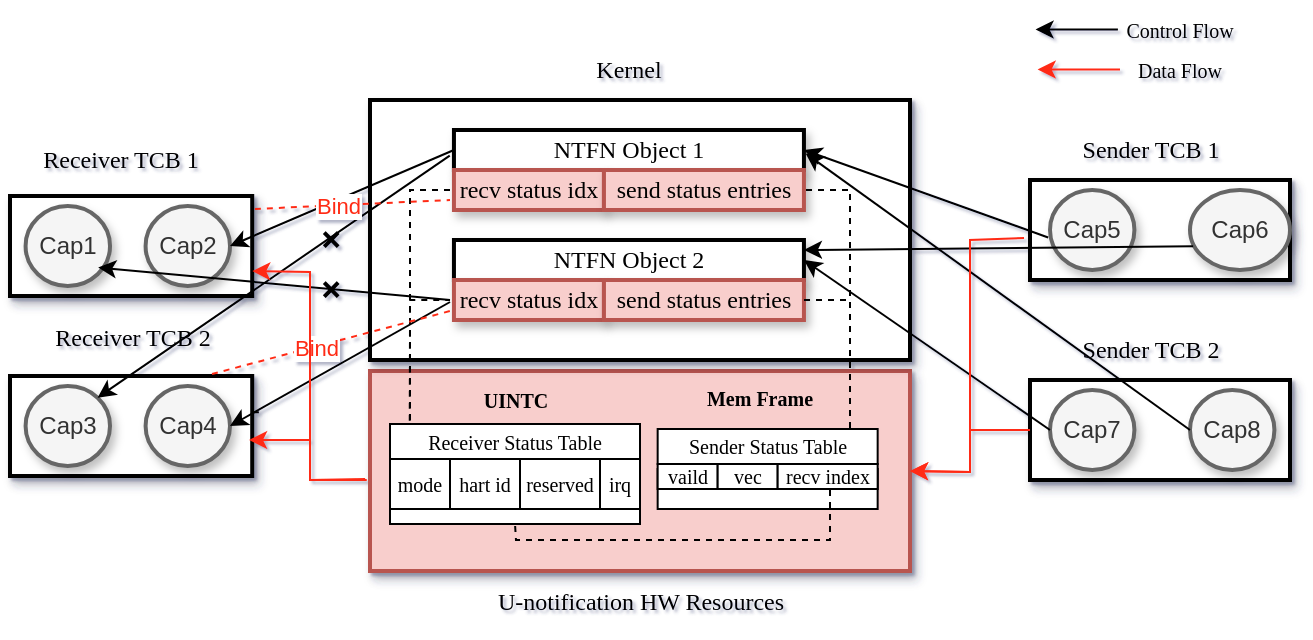 <mxfile version="24.5.4" type="device">
  <diagram name="第 1 页" id="HJdR2ewPqc4SO0az2n2Y">
    <mxGraphModel dx="1013" dy="-3555" grid="1" gridSize="10" guides="1" tooltips="1" connect="1" arrows="1" fold="1" page="1" pageScale="1" pageWidth="1169" pageHeight="827" background="#ffffff" math="0" shadow="1">
      <root>
        <mxCell id="0" />
        <mxCell id="1" parent="0" />
        <mxCell id="GvMlZpde7TIw5qn_bpTM-24" value="" style="rounded=0;whiteSpace=wrap;html=1;shadow=1;strokeColor=#b85450;strokeWidth=2;align=center;verticalAlign=middle;fontFamily=Helvetica;fontSize=12;fillColor=#f8cecc;" vertex="1" parent="1">
          <mxGeometry x="445" y="4535.5" width="270" height="100" as="geometry" />
        </mxCell>
        <mxCell id="5esAhb2ek6Sp2g6TOVw1-1" value="" style="rounded=0;whiteSpace=wrap;html=1;strokeWidth=2;container=0;shadow=1;" parent="1" vertex="1">
          <mxGeometry x="445" y="4400" width="270" height="130" as="geometry" />
        </mxCell>
        <mxCell id="5esAhb2ek6Sp2g6TOVw1-2" value="&lt;font face=&quot;Times New Roman&quot;&gt;NTFN Object 1&lt;/font&gt;" style="rounded=0;whiteSpace=wrap;html=1;strokeWidth=2;container=0;shadow=1;" parent="1" vertex="1">
          <mxGeometry x="486.97" y="4415" width="175" height="20" as="geometry" />
        </mxCell>
        <mxCell id="5esAhb2ek6Sp2g6TOVw1-4" value="" style="rounded=0;whiteSpace=wrap;html=1;strokeWidth=2;container=0;shadow=1;" parent="1" vertex="1">
          <mxGeometry x="265" y="4448" width="121.11" height="50" as="geometry" />
        </mxCell>
        <mxCell id="5esAhb2ek6Sp2g6TOVw1-5" value="&lt;font face=&quot;Times New Roman&quot;&gt;Receiver TCB 1&lt;/font&gt;" style="text;html=1;align=center;verticalAlign=middle;resizable=0;points=[];autosize=1;strokeColor=none;fillColor=none;" parent="1" vertex="1">
          <mxGeometry x="270" y="4415" width="100" height="30" as="geometry" />
        </mxCell>
        <mxCell id="5esAhb2ek6Sp2g6TOVw1-6" value="&lt;font face=&quot;Times New Roman&quot;&gt;Kernel&lt;/font&gt;" style="text;html=1;align=center;verticalAlign=middle;resizable=0;points=[];autosize=1;strokeColor=none;fillColor=none;" parent="1" vertex="1">
          <mxGeometry x="543.83" y="4370" width="60" height="30" as="geometry" />
        </mxCell>
        <mxCell id="5esAhb2ek6Sp2g6TOVw1-9" value="Cap2" style="ellipse;whiteSpace=wrap;html=1;shadow=1;rounded=0;strokeColor=#666666;strokeWidth=2;align=center;verticalAlign=middle;fontFamily=Helvetica;fontSize=12;fillColor=#f5f5f5;fontColor=#333333;" parent="1" vertex="1">
          <mxGeometry x="332.79" y="4453" width="42.21" height="40" as="geometry" />
        </mxCell>
        <mxCell id="5esAhb2ek6Sp2g6TOVw1-11" value="" style="rounded=0;whiteSpace=wrap;html=1;strokeWidth=2;container=0;shadow=1;" parent="1" vertex="1">
          <mxGeometry x="775" y="4540" width="130" height="50" as="geometry" />
        </mxCell>
        <mxCell id="5esAhb2ek6Sp2g6TOVw1-12" value="&lt;font face=&quot;Times New Roman&quot;&gt;Sender TCB 2&lt;/font&gt;" style="text;html=1;align=center;verticalAlign=middle;resizable=0;points=[];autosize=1;strokeColor=none;fillColor=none;" parent="1" vertex="1">
          <mxGeometry x="790" y="4510" width="90" height="30" as="geometry" />
        </mxCell>
        <mxCell id="5esAhb2ek6Sp2g6TOVw1-13" value="Cap7" style="ellipse;whiteSpace=wrap;html=1;shadow=1;rounded=0;strokeColor=#666666;strokeWidth=2;align=center;verticalAlign=middle;fontFamily=Helvetica;fontSize=12;fillColor=#f5f5f5;fontColor=#333333;" parent="1" vertex="1">
          <mxGeometry x="785" y="4545" width="42.21" height="40" as="geometry" />
        </mxCell>
        <mxCell id="5esAhb2ek6Sp2g6TOVw1-14" value="Cap8" style="ellipse;whiteSpace=wrap;html=1;shadow=1;rounded=0;strokeColor=#666666;strokeWidth=2;align=center;verticalAlign=middle;fontFamily=Helvetica;fontSize=12;fillColor=#f5f5f5;fontColor=#333333;" parent="1" vertex="1">
          <mxGeometry x="855" y="4545" width="42.21" height="40" as="geometry" />
        </mxCell>
        <mxCell id="5esAhb2ek6Sp2g6TOVw1-16" value="" style="endArrow=classic;html=1;rounded=0;exitX=0;exitY=0.5;exitDx=0;exitDy=0;entryX=1;entryY=0.5;entryDx=0;entryDy=0;" parent="1" source="5esAhb2ek6Sp2g6TOVw1-2" target="5esAhb2ek6Sp2g6TOVw1-9" edge="1">
          <mxGeometry width="50" height="50" relative="1" as="geometry">
            <mxPoint x="425" y="4420" as="sourcePoint" />
            <mxPoint x="475" y="4370" as="targetPoint" />
          </mxGeometry>
        </mxCell>
        <mxCell id="5esAhb2ek6Sp2g6TOVw1-19" value="" style="endArrow=classic;html=1;rounded=0;exitX=0;exitY=0.5;exitDx=0;exitDy=0;entryX=1;entryY=0.5;entryDx=0;entryDy=0;" parent="1" source="5esAhb2ek6Sp2g6TOVw1-13" target="5esAhb2ek6Sp2g6TOVw1-31" edge="1">
          <mxGeometry width="50" height="50" relative="1" as="geometry">
            <mxPoint x="425" y="4420" as="sourcePoint" />
            <mxPoint x="660" y="4510" as="targetPoint" />
          </mxGeometry>
        </mxCell>
        <mxCell id="5esAhb2ek6Sp2g6TOVw1-20" value="" style="endArrow=classic;html=1;rounded=0;exitX=0;exitY=0.5;exitDx=0;exitDy=0;entryX=1.005;entryY=0.585;entryDx=0;entryDy=0;entryPerimeter=0;" parent="1" source="5esAhb2ek6Sp2g6TOVw1-14" target="5esAhb2ek6Sp2g6TOVw1-2" edge="1">
          <mxGeometry width="50" height="50" relative="1" as="geometry">
            <mxPoint x="425" y="4420" as="sourcePoint" />
            <mxPoint x="475" y="4370" as="targetPoint" />
          </mxGeometry>
        </mxCell>
        <mxCell id="5esAhb2ek6Sp2g6TOVw1-21" value="&lt;font face=&quot;Times New Roman&quot;&gt;recv status idx&lt;/font&gt;" style="rounded=0;whiteSpace=wrap;html=1;strokeWidth=2;container=0;shadow=1;fillColor=#f8cecc;strokeColor=#b85450;" parent="1" vertex="1">
          <mxGeometry x="486.97" y="4435" width="75" height="20" as="geometry" />
        </mxCell>
        <mxCell id="5esAhb2ek6Sp2g6TOVw1-22" value="&lt;font face=&quot;Times New Roman&quot;&gt;send status entries&lt;/font&gt;" style="rounded=0;whiteSpace=wrap;html=1;strokeWidth=2;container=0;shadow=1;fillColor=#f8cecc;strokeColor=#b85450;" parent="1" vertex="1">
          <mxGeometry x="561.97" y="4435" width="100" height="20" as="geometry" />
        </mxCell>
        <mxCell id="5esAhb2ek6Sp2g6TOVw1-44" value="" style="edgeStyle=orthogonalEdgeStyle;rounded=0;orthogonalLoop=1;jettySize=auto;html=1;" parent="1" target="5esAhb2ek6Sp2g6TOVw1-43" edge="1">
          <mxGeometry relative="1" as="geometry">
            <mxPoint x="389.44" y="4556.14" as="sourcePoint" />
          </mxGeometry>
        </mxCell>
        <mxCell id="5esAhb2ek6Sp2g6TOVw1-31" value="&lt;font face=&quot;Times New Roman&quot;&gt;NTFN Object 2&lt;/font&gt;" style="rounded=0;whiteSpace=wrap;html=1;strokeWidth=2;container=0;shadow=1;" parent="1" vertex="1">
          <mxGeometry x="486.97" y="4470" width="175" height="20" as="geometry" />
        </mxCell>
        <mxCell id="5esAhb2ek6Sp2g6TOVw1-32" value="&lt;font face=&quot;Times New Roman&quot;&gt;recv status idx&lt;/font&gt;" style="rounded=0;whiteSpace=wrap;html=1;strokeWidth=2;container=0;shadow=1;fillColor=#f8cecc;strokeColor=#b85450;" parent="1" vertex="1">
          <mxGeometry x="486.97" y="4490" width="75" height="20" as="geometry" />
        </mxCell>
        <mxCell id="5esAhb2ek6Sp2g6TOVw1-33" value="&lt;font face=&quot;Times New Roman&quot;&gt;send status entries&lt;/font&gt;" style="rounded=0;whiteSpace=wrap;html=1;strokeWidth=2;container=0;shadow=1;fillColor=#f8cecc;strokeColor=#b85450;" parent="1" vertex="1">
          <mxGeometry x="561.97" y="4490" width="100" height="20" as="geometry" />
        </mxCell>
        <mxCell id="5esAhb2ek6Sp2g6TOVw1-35" value="Cap1" style="ellipse;whiteSpace=wrap;html=1;shadow=1;rounded=0;strokeColor=#666666;strokeWidth=2;align=center;verticalAlign=middle;fontFamily=Helvetica;fontSize=12;fillColor=#f5f5f5;fontColor=#333333;" parent="1" vertex="1">
          <mxGeometry x="272.79" y="4453" width="42.21" height="40" as="geometry" />
        </mxCell>
        <mxCell id="5esAhb2ek6Sp2g6TOVw1-40" value="" style="rounded=0;whiteSpace=wrap;html=1;strokeWidth=2;container=0;shadow=1;" parent="1" vertex="1">
          <mxGeometry x="265" y="4538" width="121.11" height="50" as="geometry" />
        </mxCell>
        <mxCell id="5esAhb2ek6Sp2g6TOVw1-41" value="&lt;font face=&quot;Times New Roman&quot;&gt;Receiver TCB 2&lt;/font&gt;" style="text;html=1;align=center;verticalAlign=middle;resizable=0;points=[];autosize=1;strokeColor=none;fillColor=none;" parent="1" vertex="1">
          <mxGeometry x="275.56" y="4503.64" width="100" height="30" as="geometry" />
        </mxCell>
        <mxCell id="5esAhb2ek6Sp2g6TOVw1-42" value="Cap4" style="ellipse;whiteSpace=wrap;html=1;shadow=1;rounded=0;strokeColor=#666666;strokeWidth=2;align=center;verticalAlign=middle;fontFamily=Helvetica;fontSize=12;fillColor=#f5f5f5;fontColor=#333333;" parent="1" vertex="1">
          <mxGeometry x="332.79" y="4543" width="42.21" height="40" as="geometry" />
        </mxCell>
        <mxCell id="5esAhb2ek6Sp2g6TOVw1-43" value="Cap3" style="ellipse;whiteSpace=wrap;html=1;shadow=1;rounded=0;strokeColor=#666666;strokeWidth=2;align=center;verticalAlign=middle;fontFamily=Helvetica;fontSize=12;fillColor=#f5f5f5;fontColor=#333333;" parent="1" vertex="1">
          <mxGeometry x="272.79" y="4543" width="42.21" height="40" as="geometry" />
        </mxCell>
        <mxCell id="5esAhb2ek6Sp2g6TOVw1-17" value="" style="endArrow=classic;html=1;rounded=0;entryX=1;entryY=0.5;entryDx=0;entryDy=0;" parent="1" target="5esAhb2ek6Sp2g6TOVw1-42" edge="1">
          <mxGeometry width="50" height="50" relative="1" as="geometry">
            <mxPoint x="485" y="4501" as="sourcePoint" />
            <mxPoint x="427.21" y="4510" as="targetPoint" />
          </mxGeometry>
        </mxCell>
        <mxCell id="5esAhb2ek6Sp2g6TOVw1-45" value="" style="endArrow=classic;html=1;rounded=0;entryX=0.86;entryY=0.769;entryDx=0;entryDy=0;entryPerimeter=0;" parent="1" target="5esAhb2ek6Sp2g6TOVw1-35" edge="1">
          <mxGeometry width="50" height="50" relative="1" as="geometry">
            <mxPoint x="485" y="4500" as="sourcePoint" />
            <mxPoint x="449" y="4521" as="targetPoint" />
          </mxGeometry>
        </mxCell>
        <mxCell id="5esAhb2ek6Sp2g6TOVw1-47" value="" style="endArrow=classic;html=1;rounded=0;exitX=-0.012;exitY=0.639;exitDx=0;exitDy=0;entryX=1;entryY=0;entryDx=0;entryDy=0;exitPerimeter=0;" parent="1" source="5esAhb2ek6Sp2g6TOVw1-2" target="5esAhb2ek6Sp2g6TOVw1-43" edge="1">
          <mxGeometry width="50" height="50" relative="1" as="geometry">
            <mxPoint x="500" y="4450" as="sourcePoint" />
            <mxPoint x="447" y="4435" as="targetPoint" />
          </mxGeometry>
        </mxCell>
        <mxCell id="5esAhb2ek6Sp2g6TOVw1-54" value="" style="rounded=0;whiteSpace=wrap;html=1;strokeWidth=2;container=0;shadow=1;" parent="1" vertex="1">
          <mxGeometry x="775" y="4440" width="130" height="50" as="geometry" />
        </mxCell>
        <mxCell id="5esAhb2ek6Sp2g6TOVw1-55" value="&lt;font face=&quot;Times New Roman&quot;&gt;Sender TCB 1&lt;/font&gt;" style="text;html=1;align=center;verticalAlign=middle;resizable=0;points=[];autosize=1;strokeColor=none;fillColor=none;" parent="1" vertex="1">
          <mxGeometry x="790" y="4410" width="90" height="30" as="geometry" />
        </mxCell>
        <mxCell id="5esAhb2ek6Sp2g6TOVw1-56" value="Cap5" style="ellipse;whiteSpace=wrap;html=1;shadow=1;rounded=0;strokeColor=#666666;strokeWidth=2;align=center;verticalAlign=middle;fontFamily=Helvetica;fontSize=12;fillColor=#f5f5f5;fontColor=#333333;" parent="1" vertex="1">
          <mxGeometry x="785" y="4445" width="42.21" height="40" as="geometry" />
        </mxCell>
        <mxCell id="5esAhb2ek6Sp2g6TOVw1-57" value="Cap6" style="ellipse;whiteSpace=wrap;html=1;shadow=1;rounded=0;strokeColor=#666666;strokeWidth=2;align=center;verticalAlign=middle;fontFamily=Helvetica;fontSize=12;fillColor=#f5f5f5;fontColor=#333333;" parent="1" vertex="1">
          <mxGeometry x="855" y="4445" width="50" height="40" as="geometry" />
        </mxCell>
        <mxCell id="5esAhb2ek6Sp2g6TOVw1-58" value="" style="endArrow=classic;html=1;rounded=0;exitX=-0.022;exitY=0.593;exitDx=0;exitDy=0;entryX=1;entryY=0.5;entryDx=0;entryDy=0;exitPerimeter=0;" parent="1" source="5esAhb2ek6Sp2g6TOVw1-56" target="5esAhb2ek6Sp2g6TOVw1-2" edge="1">
          <mxGeometry width="50" height="50" relative="1" as="geometry">
            <mxPoint x="730" y="4535" as="sourcePoint" />
            <mxPoint x="670" y="4520" as="targetPoint" />
          </mxGeometry>
        </mxCell>
        <mxCell id="5esAhb2ek6Sp2g6TOVw1-59" value="" style="endArrow=classic;html=1;rounded=0;exitX=0.031;exitY=0.704;exitDx=0;exitDy=0;exitPerimeter=0;entryX=1;entryY=0.25;entryDx=0;entryDy=0;" parent="1" source="5esAhb2ek6Sp2g6TOVw1-57" target="5esAhb2ek6Sp2g6TOVw1-31" edge="1">
          <mxGeometry width="50" height="50" relative="1" as="geometry">
            <mxPoint x="800" y="4535" as="sourcePoint" />
            <mxPoint x="665" y="4510" as="targetPoint" />
          </mxGeometry>
        </mxCell>
        <mxCell id="GvMlZpde7TIw5qn_bpTM-1" value="" style="rounded=0;whiteSpace=wrap;html=1;" vertex="1" parent="1">
          <mxGeometry x="455" y="4582" width="125" height="30" as="geometry" />
        </mxCell>
        <mxCell id="GvMlZpde7TIw5qn_bpTM-2" value="&lt;font style=&quot;font-size: 10px;&quot; face=&quot;Times New Roman&quot;&gt;mode&lt;/font&gt;" style="rounded=0;whiteSpace=wrap;html=1;" vertex="1" parent="1">
          <mxGeometry x="455" y="4579.5" width="30" height="25" as="geometry" />
        </mxCell>
        <mxCell id="GvMlZpde7TIw5qn_bpTM-4" value="&lt;font style=&quot;font-size: 10px;&quot; face=&quot;Times New Roman&quot;&gt;hart id&lt;/font&gt;" style="rounded=0;whiteSpace=wrap;html=1;" vertex="1" parent="1">
          <mxGeometry x="485" y="4579.5" width="35" height="25" as="geometry" />
        </mxCell>
        <mxCell id="GvMlZpde7TIw5qn_bpTM-5" value="&lt;font face=&quot;Times New Roman&quot; style=&quot;font-size: 10px;&quot;&gt;reserved&lt;/font&gt;" style="rounded=0;whiteSpace=wrap;html=1;" vertex="1" parent="1">
          <mxGeometry x="520" y="4579.5" width="40" height="25" as="geometry" />
        </mxCell>
        <mxCell id="GvMlZpde7TIw5qn_bpTM-6" value="&lt;font face=&quot;Times New Roman&quot; style=&quot;font-size: 10px;&quot;&gt;irq&lt;/font&gt;" style="rounded=0;whiteSpace=wrap;html=1;" vertex="1" parent="1">
          <mxGeometry x="560" y="4579.5" width="20" height="25" as="geometry" />
        </mxCell>
        <mxCell id="GvMlZpde7TIw5qn_bpTM-8" value="" style="rounded=0;whiteSpace=wrap;html=1;" vertex="1" parent="1">
          <mxGeometry x="588.83" y="4584.5" width="110" height="20" as="geometry" />
        </mxCell>
        <mxCell id="GvMlZpde7TIw5qn_bpTM-9" value="&lt;font face=&quot;Times New Roman&quot;&gt;&lt;span style=&quot;font-size: 10px;&quot;&gt;vaild&lt;/span&gt;&lt;/font&gt;" style="rounded=0;whiteSpace=wrap;html=1;" vertex="1" parent="1">
          <mxGeometry x="588.83" y="4582" width="30" height="12.5" as="geometry" />
        </mxCell>
        <mxCell id="GvMlZpde7TIw5qn_bpTM-13" value="&lt;font style=&quot;font-size: 10px;&quot; face=&quot;Times New Roman&quot;&gt;&lt;b style=&quot;&quot;&gt;Mem Frame&lt;/b&gt;&lt;/font&gt;" style="text;html=1;align=center;verticalAlign=middle;whiteSpace=wrap;rounded=0;shadow=1;" vertex="1" parent="1">
          <mxGeometry x="600" y="4533.5" width="80" height="30" as="geometry" />
        </mxCell>
        <mxCell id="GvMlZpde7TIw5qn_bpTM-16" value="&lt;font face=&quot;Times New Roman&quot;&gt;&lt;span style=&quot;font-size: 10px;&quot;&gt;vec&lt;/span&gt;&lt;/font&gt;" style="rounded=0;whiteSpace=wrap;html=1;" vertex="1" parent="1">
          <mxGeometry x="618.83" y="4582" width="30" height="12.5" as="geometry" />
        </mxCell>
        <mxCell id="GvMlZpde7TIw5qn_bpTM-17" value="&lt;font face=&quot;Times New Roman&quot;&gt;&lt;span style=&quot;font-size: 10px;&quot;&gt;recv index&lt;/span&gt;&lt;/font&gt;" style="rounded=0;whiteSpace=wrap;html=1;" vertex="1" parent="1">
          <mxGeometry x="648.83" y="4582" width="50" height="12.5" as="geometry" />
        </mxCell>
        <mxCell id="GvMlZpde7TIw5qn_bpTM-20" value="&lt;font style=&quot;font-size: 10px;&quot; face=&quot;Times New Roman&quot;&gt;Receiver Status Table&lt;/font&gt;" style="rounded=0;whiteSpace=wrap;html=1;" vertex="1" parent="1">
          <mxGeometry x="455" y="4562" width="125" height="17.5" as="geometry" />
        </mxCell>
        <mxCell id="GvMlZpde7TIw5qn_bpTM-22" value="&lt;font style=&quot;font-size: 10px;&quot; face=&quot;Times New Roman&quot;&gt;Sender Status Table&lt;/font&gt;" style="rounded=0;whiteSpace=wrap;html=1;" vertex="1" parent="1">
          <mxGeometry x="588.83" y="4564.5" width="110" height="17.5" as="geometry" />
        </mxCell>
        <mxCell id="GvMlZpde7TIw5qn_bpTM-26" value="" style="endArrow=none;dashed=1;html=1;rounded=0;entryX=0;entryY=0.5;entryDx=0;entryDy=0;" edge="1" parent="1" target="5esAhb2ek6Sp2g6TOVw1-21">
          <mxGeometry width="50" height="50" relative="1" as="geometry">
            <mxPoint x="465" y="4560" as="sourcePoint" />
            <mxPoint x="665" y="4510" as="targetPoint" />
            <Array as="points">
              <mxPoint x="465" y="4500" />
              <mxPoint x="465" y="4445" />
            </Array>
          </mxGeometry>
        </mxCell>
        <mxCell id="GvMlZpde7TIw5qn_bpTM-27" value="" style="endArrow=none;dashed=1;html=1;rounded=0;exitX=0.079;exitY=-0.094;exitDx=0;exitDy=0;exitPerimeter=0;" edge="1" parent="1" source="GvMlZpde7TIw5qn_bpTM-20">
          <mxGeometry width="50" height="50" relative="1" as="geometry">
            <mxPoint x="475" y="4570" as="sourcePoint" />
            <mxPoint x="485" y="4500" as="targetPoint" />
            <Array as="points">
              <mxPoint x="465" y="4510" />
              <mxPoint x="465" y="4500" />
            </Array>
          </mxGeometry>
        </mxCell>
        <mxCell id="GvMlZpde7TIw5qn_bpTM-33" value="" style="endArrow=none;dashed=1;html=1;rounded=0;entryX=1;entryY=0.5;entryDx=0;entryDy=0;" edge="1" parent="1" target="5esAhb2ek6Sp2g6TOVw1-22">
          <mxGeometry width="50" height="50" relative="1" as="geometry">
            <mxPoint x="685" y="4564" as="sourcePoint" />
            <mxPoint x="665" y="4510" as="targetPoint" />
            <Array as="points">
              <mxPoint x="685" y="4500" />
              <mxPoint x="685" y="4445" />
            </Array>
          </mxGeometry>
        </mxCell>
        <mxCell id="GvMlZpde7TIw5qn_bpTM-34" value="" style="endArrow=none;dashed=1;html=1;rounded=0;entryX=1;entryY=0.5;entryDx=0;entryDy=0;" edge="1" parent="1" target="5esAhb2ek6Sp2g6TOVw1-33">
          <mxGeometry width="50" height="50" relative="1" as="geometry">
            <mxPoint x="685" y="4564" as="sourcePoint" />
            <mxPoint x="672" y="4455" as="targetPoint" />
            <Array as="points">
              <mxPoint x="685" y="4500" />
            </Array>
          </mxGeometry>
        </mxCell>
        <mxCell id="GvMlZpde7TIw5qn_bpTM-35" value="&lt;font face=&quot;Times New Roman&quot;&gt;U-notification HW Resources&lt;/font&gt;" style="text;html=1;align=center;verticalAlign=middle;resizable=0;points=[];autosize=1;strokeColor=none;fillColor=none;" vertex="1" parent="1">
          <mxGeometry x="495" y="4635.5" width="170" height="30" as="geometry" />
        </mxCell>
        <mxCell id="GvMlZpde7TIw5qn_bpTM-7" value="&lt;font style=&quot;font-size: 10px;&quot; face=&quot;Times New Roman&quot;&gt;&lt;b&gt;UINTC&lt;/b&gt;&lt;/font&gt;" style="text;html=1;align=center;verticalAlign=middle;whiteSpace=wrap;rounded=0;fontFamily=Helvetica;fontSize=12;fontColor=default;autosize=1;resizable=0;shadow=1;glass=0;" vertex="1" parent="1">
          <mxGeometry x="487.5" y="4534.5" width="60" height="30" as="geometry" />
        </mxCell>
        <mxCell id="GvMlZpde7TIw5qn_bpTM-43" value="" style="endArrow=none;dashed=1;html=1;rounded=0;exitX=1.011;exitY=0.13;exitDx=0;exitDy=0;exitPerimeter=0;strokeColor=#FF2C14;" edge="1" parent="1" source="5esAhb2ek6Sp2g6TOVw1-4">
          <mxGeometry width="50" height="50" relative="1" as="geometry">
            <mxPoint x="725" y="4620" as="sourcePoint" />
            <mxPoint x="485" y="4450" as="targetPoint" />
          </mxGeometry>
        </mxCell>
        <mxCell id="GvMlZpde7TIw5qn_bpTM-44" value="&lt;font color=&quot;#ff2c14&quot;&gt;Bind&lt;/font&gt;" style="edgeLabel;html=1;align=center;verticalAlign=middle;resizable=0;points=[];" vertex="1" connectable="0" parent="GvMlZpde7TIw5qn_bpTM-43">
          <mxGeometry x="-0.148" relative="1" as="geometry">
            <mxPoint as="offset" />
          </mxGeometry>
        </mxCell>
        <mxCell id="GvMlZpde7TIw5qn_bpTM-46" value="" style="endArrow=none;dashed=1;html=1;rounded=0;exitX=0.834;exitY=-0.02;exitDx=0;exitDy=0;strokeColor=#FF2C14;entryX=0;entryY=0.75;entryDx=0;entryDy=0;exitPerimeter=0;" edge="1" parent="1" source="5esAhb2ek6Sp2g6TOVw1-40" target="5esAhb2ek6Sp2g6TOVw1-32">
          <mxGeometry width="50" height="50" relative="1" as="geometry">
            <mxPoint x="397" y="4465" as="sourcePoint" />
            <mxPoint x="495" y="4460" as="targetPoint" />
          </mxGeometry>
        </mxCell>
        <mxCell id="GvMlZpde7TIw5qn_bpTM-47" value="&lt;font color=&quot;#ff2c14&quot;&gt;Bind&lt;/font&gt;" style="edgeLabel;html=1;align=center;verticalAlign=middle;resizable=0;points=[];" vertex="1" connectable="0" parent="GvMlZpde7TIw5qn_bpTM-46">
          <mxGeometry x="-0.148" relative="1" as="geometry">
            <mxPoint as="offset" />
          </mxGeometry>
        </mxCell>
        <mxCell id="GvMlZpde7TIw5qn_bpTM-49" value="" style="endArrow=none;dashed=1;html=1;rounded=0;entryX=0.5;entryY=1;entryDx=0;entryDy=0;" edge="1" parent="1" target="GvMlZpde7TIw5qn_bpTM-1">
          <mxGeometry width="50" height="50" relative="1" as="geometry">
            <mxPoint x="675" y="4595" as="sourcePoint" />
            <mxPoint x="775" y="4570" as="targetPoint" />
            <Array as="points">
              <mxPoint x="675" y="4620" />
              <mxPoint x="518" y="4620" />
            </Array>
          </mxGeometry>
        </mxCell>
        <mxCell id="GvMlZpde7TIw5qn_bpTM-50" value="" style="endArrow=classic;html=1;rounded=0;entryX=1;entryY=0.5;entryDx=0;entryDy=0;exitX=-0.023;exitY=0.58;exitDx=0;exitDy=0;exitPerimeter=0;strokeColor=#FF2C14;" edge="1" parent="1" source="5esAhb2ek6Sp2g6TOVw1-54" target="GvMlZpde7TIw5qn_bpTM-24">
          <mxGeometry width="50" height="50" relative="1" as="geometry">
            <mxPoint x="755" y="4470" as="sourcePoint" />
            <mxPoint x="775" y="4570" as="targetPoint" />
            <Array as="points">
              <mxPoint x="745" y="4470" />
              <mxPoint x="745" y="4586" />
            </Array>
          </mxGeometry>
        </mxCell>
        <mxCell id="GvMlZpde7TIw5qn_bpTM-51" value="" style="endArrow=classic;html=1;rounded=0;entryX=1;entryY=0.5;entryDx=0;entryDy=0;exitX=0;exitY=0.5;exitDx=0;exitDy=0;strokeColor=#FF2C14;" edge="1" parent="1" source="5esAhb2ek6Sp2g6TOVw1-11" target="GvMlZpde7TIw5qn_bpTM-24">
          <mxGeometry width="50" height="50" relative="1" as="geometry">
            <mxPoint x="755" y="4630" as="sourcePoint" />
            <mxPoint x="775" y="4570" as="targetPoint" />
            <Array as="points">
              <mxPoint x="745" y="4565" />
              <mxPoint x="745" y="4586" />
            </Array>
          </mxGeometry>
        </mxCell>
        <mxCell id="GvMlZpde7TIw5qn_bpTM-52" value="" style="endArrow=classic;html=1;rounded=0;exitX=-0.009;exitY=0.54;exitDx=0;exitDy=0;exitPerimeter=0;entryX=1;entryY=0.75;entryDx=0;entryDy=0;strokeColor=#FF2C14;" edge="1" parent="1" source="GvMlZpde7TIw5qn_bpTM-24" target="5esAhb2ek6Sp2g6TOVw1-4">
          <mxGeometry width="50" height="50" relative="1" as="geometry">
            <mxPoint x="725" y="4620" as="sourcePoint" />
            <mxPoint x="425" y="4480" as="targetPoint" />
            <Array as="points">
              <mxPoint x="415" y="4590" />
              <mxPoint x="415" y="4486" />
            </Array>
          </mxGeometry>
        </mxCell>
        <mxCell id="GvMlZpde7TIw5qn_bpTM-53" value="" style="endArrow=classic;html=1;rounded=0;exitX=-0.006;exitY=0.545;exitDx=0;exitDy=0;exitPerimeter=0;entryX=0.987;entryY=0.64;entryDx=0;entryDy=0;entryPerimeter=0;strokeColor=#FF2C14;" edge="1" parent="1" source="GvMlZpde7TIw5qn_bpTM-24" target="5esAhb2ek6Sp2g6TOVw1-40">
          <mxGeometry width="50" height="50" relative="1" as="geometry">
            <mxPoint x="725" y="4620" as="sourcePoint" />
            <mxPoint x="775" y="4570" as="targetPoint" />
            <Array as="points">
              <mxPoint x="415" y="4590" />
              <mxPoint x="415" y="4570" />
            </Array>
          </mxGeometry>
        </mxCell>
        <mxCell id="GvMlZpde7TIw5qn_bpTM-54" value="❌" style="text;html=1;align=center;verticalAlign=middle;resizable=0;points=[];autosize=1;strokeColor=none;fillColor=none;" vertex="1" parent="1">
          <mxGeometry x="405" y="4455" width="40" height="30" as="geometry" />
        </mxCell>
        <mxCell id="GvMlZpde7TIw5qn_bpTM-56" value="❌" style="text;html=1;align=center;verticalAlign=middle;resizable=0;points=[];autosize=1;strokeColor=none;fillColor=none;" vertex="1" parent="1">
          <mxGeometry x="405" y="4480" width="40" height="30" as="geometry" />
        </mxCell>
        <mxCell id="GvMlZpde7TIw5qn_bpTM-59" value="" style="endArrow=classic;html=1;rounded=0;" edge="1" parent="1">
          <mxGeometry width="50" height="50" relative="1" as="geometry">
            <mxPoint x="818.96" y="4364.75" as="sourcePoint" />
            <mxPoint x="777.79" y="4364.75" as="targetPoint" />
          </mxGeometry>
        </mxCell>
        <mxCell id="GvMlZpde7TIw5qn_bpTM-60" value="" style="endArrow=classic;html=1;rounded=0;strokeColor=#FF2C14;" edge="1" parent="1">
          <mxGeometry width="50" height="50" relative="1" as="geometry">
            <mxPoint x="820" y="4384.75" as="sourcePoint" />
            <mxPoint x="778.83" y="4384.75" as="targetPoint" />
          </mxGeometry>
        </mxCell>
        <mxCell id="GvMlZpde7TIw5qn_bpTM-62" value="&lt;font face=&quot;Times New Roman&quot; style=&quot;font-size: 10px;&quot;&gt;Control Flow&lt;/font&gt;" style="text;html=1;align=center;verticalAlign=middle;whiteSpace=wrap;rounded=0;" vertex="1" parent="1">
          <mxGeometry x="820" y="4350" width="60" height="30" as="geometry" />
        </mxCell>
        <mxCell id="GvMlZpde7TIw5qn_bpTM-63" value="&lt;font face=&quot;Times New Roman&quot; style=&quot;font-size: 10px;&quot;&gt;Data Flow&lt;/font&gt;" style="text;html=1;align=center;verticalAlign=middle;whiteSpace=wrap;rounded=0;" vertex="1" parent="1">
          <mxGeometry x="820" y="4370" width="60" height="30" as="geometry" />
        </mxCell>
      </root>
    </mxGraphModel>
  </diagram>
</mxfile>

